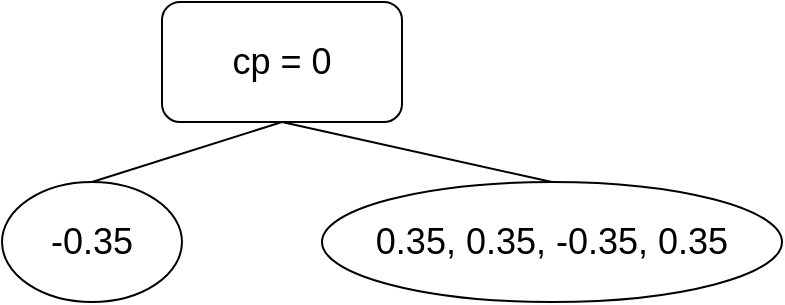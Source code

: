<mxfile version="14.5.8" type="device"><diagram id="CW8RSJKOPHGCEJ2Mk-UD" name="Page-1"><mxGraphModel dx="1365" dy="762" grid="1" gridSize="10" guides="1" tooltips="1" connect="1" arrows="1" fold="1" page="1" pageScale="1" pageWidth="850" pageHeight="1100" math="0" shadow="0"><root><mxCell id="0"/><mxCell id="1" parent="0"/><mxCell id="Gdx47fODjwPkVLjBbStl-1" value="&lt;font style=&quot;font-size: 18px&quot;&gt;cp = 0&lt;/font&gt;" style="rounded=1;whiteSpace=wrap;html=1;" vertex="1" parent="1"><mxGeometry x="320" y="270" width="120" height="60" as="geometry"/></mxCell><mxCell id="Gdx47fODjwPkVLjBbStl-2" value="&lt;font style=&quot;font-size: 18px&quot;&gt;-0.35&lt;/font&gt;" style="ellipse;whiteSpace=wrap;html=1;" vertex="1" parent="1"><mxGeometry x="240" y="360" width="90" height="60" as="geometry"/></mxCell><mxCell id="Gdx47fODjwPkVLjBbStl-3" value="&lt;font style=&quot;font-size: 18px&quot;&gt;0.35, 0.35, -0.35, 0.35&lt;/font&gt;" style="ellipse;whiteSpace=wrap;html=1;" vertex="1" parent="1"><mxGeometry x="400" y="360" width="230" height="60" as="geometry"/></mxCell><mxCell id="Gdx47fODjwPkVLjBbStl-4" value="" style="endArrow=none;html=1;exitX=0.5;exitY=0;exitDx=0;exitDy=0;entryX=0.5;entryY=1;entryDx=0;entryDy=0;" edge="1" parent="1" source="Gdx47fODjwPkVLjBbStl-2" target="Gdx47fODjwPkVLjBbStl-1"><mxGeometry width="50" height="50" relative="1" as="geometry"><mxPoint x="560" y="390" as="sourcePoint"/><mxPoint x="610" y="340" as="targetPoint"/></mxGeometry></mxCell><mxCell id="Gdx47fODjwPkVLjBbStl-5" value="" style="endArrow=none;html=1;exitX=0.5;exitY=1;exitDx=0;exitDy=0;entryX=0.5;entryY=0;entryDx=0;entryDy=0;" edge="1" parent="1" source="Gdx47fODjwPkVLjBbStl-1" target="Gdx47fODjwPkVLjBbStl-3"><mxGeometry width="50" height="50" relative="1" as="geometry"><mxPoint x="530" y="370" as="sourcePoint"/><mxPoint x="580" y="320" as="targetPoint"/></mxGeometry></mxCell></root></mxGraphModel></diagram></mxfile>